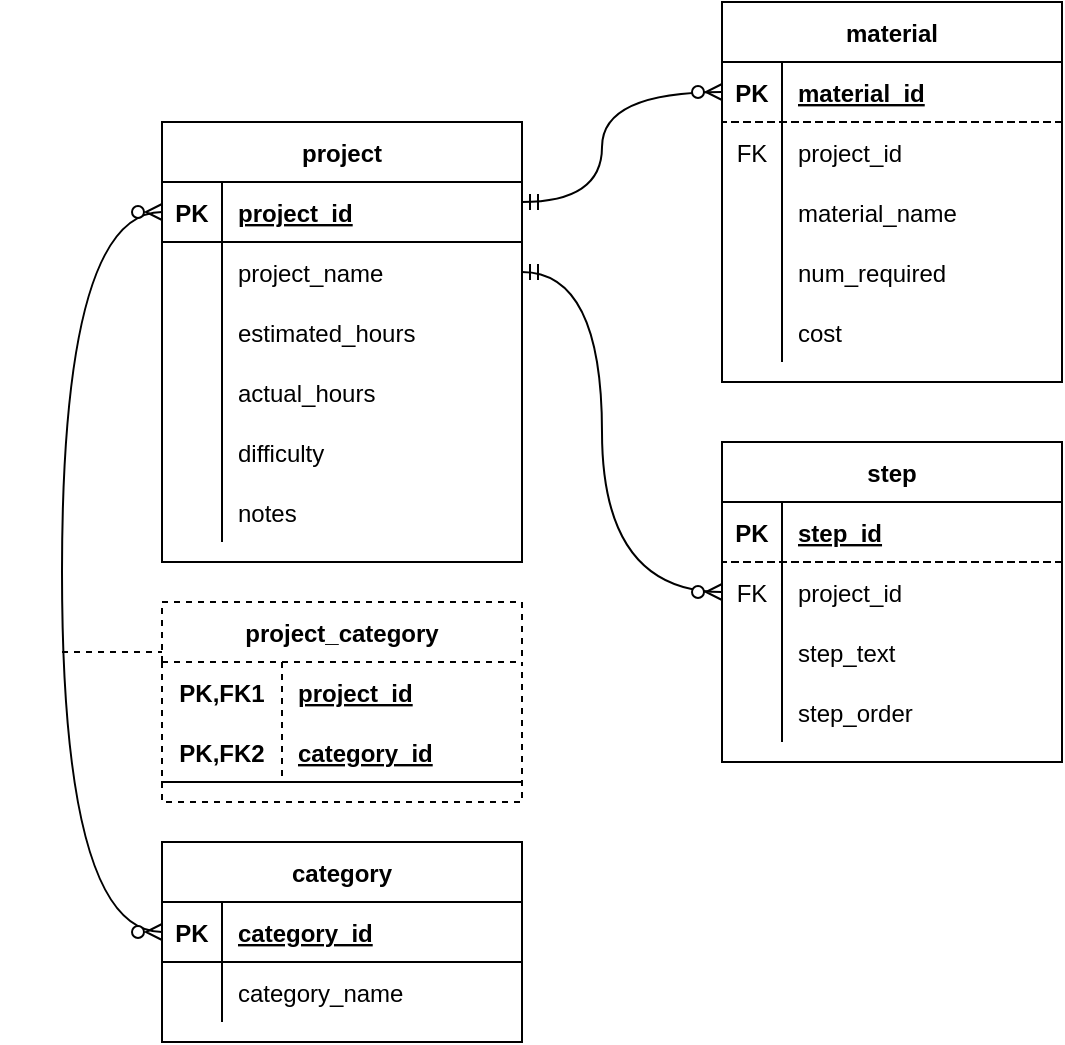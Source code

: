<mxfile version="20.5.1" type="device"><diagram id="GB78IKKqpG-4R9MmoFgV" name="Page-1"><mxGraphModel dx="1425" dy="794" grid="1" gridSize="10" guides="1" tooltips="1" connect="1" arrows="1" fold="1" page="1" pageScale="1" pageWidth="850" pageHeight="1100" math="0" shadow="0"><root><mxCell id="0"/><mxCell id="1" parent="0"/><mxCell id="sp6I8ehxMSealP0lS1Ak-16" value="" style="shape=partialRectangle;connectable=0;fillColor=none;top=0;left=0;bottom=0;right=0;editable=1;overflow=hidden;align=left;spacingLeft=6;" parent="1" vertex="1"><mxGeometry x="80" y="260" width="30" height="30" as="geometry"><mxRectangle width="30" height="30" as="alternateBounds"/></mxGeometry></mxCell><mxCell id="sp6I8ehxMSealP0lS1Ak-19" value="" style="shape=partialRectangle;connectable=0;fillColor=none;top=0;left=0;bottom=0;right=0;editable=1;overflow=hidden;" parent="1" vertex="1"><mxGeometry x="80" y="290" width="30" height="30" as="geometry"><mxRectangle width="30" height="30" as="alternateBounds"/></mxGeometry></mxCell><mxCell id="sp6I8ehxMSealP0lS1Ak-20" value="project" style="shape=table;startSize=30;container=1;collapsible=1;childLayout=tableLayout;fixedRows=1;rowLines=0;fontStyle=1;align=center;resizeLast=1;" parent="1" vertex="1"><mxGeometry x="160" y="120" width="180" height="220" as="geometry"/></mxCell><mxCell id="sp6I8ehxMSealP0lS1Ak-21" value="" style="shape=tableRow;horizontal=0;startSize=0;swimlaneHead=0;swimlaneBody=0;fillColor=none;collapsible=0;dropTarget=0;points=[[0,0.5],[1,0.5]];portConstraint=eastwest;top=0;left=0;right=0;bottom=1;" parent="sp6I8ehxMSealP0lS1Ak-20" vertex="1"><mxGeometry y="30" width="180" height="30" as="geometry"/></mxCell><mxCell id="sp6I8ehxMSealP0lS1Ak-22" value="PK" style="shape=partialRectangle;connectable=0;fillColor=none;top=0;left=0;bottom=0;right=0;fontStyle=1;overflow=hidden;" parent="sp6I8ehxMSealP0lS1Ak-21" vertex="1"><mxGeometry width="30" height="30" as="geometry"><mxRectangle width="30" height="30" as="alternateBounds"/></mxGeometry></mxCell><mxCell id="sp6I8ehxMSealP0lS1Ak-23" value="project_id" style="shape=partialRectangle;connectable=0;fillColor=none;top=0;left=0;bottom=0;right=0;align=left;spacingLeft=6;fontStyle=5;overflow=hidden;" parent="sp6I8ehxMSealP0lS1Ak-21" vertex="1"><mxGeometry x="30" width="150" height="30" as="geometry"><mxRectangle width="150" height="30" as="alternateBounds"/></mxGeometry></mxCell><mxCell id="sp6I8ehxMSealP0lS1Ak-24" value="" style="shape=tableRow;horizontal=0;startSize=0;swimlaneHead=0;swimlaneBody=0;fillColor=none;collapsible=0;dropTarget=0;points=[[0,0.5],[1,0.5]];portConstraint=eastwest;top=0;left=0;right=0;bottom=0;" parent="sp6I8ehxMSealP0lS1Ak-20" vertex="1"><mxGeometry y="60" width="180" height="30" as="geometry"/></mxCell><mxCell id="sp6I8ehxMSealP0lS1Ak-25" value="" style="shape=partialRectangle;connectable=0;fillColor=none;top=0;left=0;bottom=0;right=0;editable=1;overflow=hidden;" parent="sp6I8ehxMSealP0lS1Ak-24" vertex="1"><mxGeometry width="30" height="30" as="geometry"><mxRectangle width="30" height="30" as="alternateBounds"/></mxGeometry></mxCell><mxCell id="sp6I8ehxMSealP0lS1Ak-26" value="project_name" style="shape=partialRectangle;connectable=0;fillColor=none;top=0;left=0;bottom=0;right=0;align=left;spacingLeft=6;overflow=hidden;" parent="sp6I8ehxMSealP0lS1Ak-24" vertex="1"><mxGeometry x="30" width="150" height="30" as="geometry"><mxRectangle width="150" height="30" as="alternateBounds"/></mxGeometry></mxCell><mxCell id="sp6I8ehxMSealP0lS1Ak-27" value="" style="shape=tableRow;horizontal=0;startSize=0;swimlaneHead=0;swimlaneBody=0;fillColor=none;collapsible=0;dropTarget=0;points=[[0,0.5],[1,0.5]];portConstraint=eastwest;top=0;left=0;right=0;bottom=0;" parent="sp6I8ehxMSealP0lS1Ak-20" vertex="1"><mxGeometry y="90" width="180" height="30" as="geometry"/></mxCell><mxCell id="sp6I8ehxMSealP0lS1Ak-28" value="" style="shape=partialRectangle;connectable=0;fillColor=none;top=0;left=0;bottom=0;right=0;editable=1;overflow=hidden;" parent="sp6I8ehxMSealP0lS1Ak-27" vertex="1"><mxGeometry width="30" height="30" as="geometry"><mxRectangle width="30" height="30" as="alternateBounds"/></mxGeometry></mxCell><mxCell id="sp6I8ehxMSealP0lS1Ak-29" value="estimated_hours" style="shape=partialRectangle;connectable=0;fillColor=none;top=0;left=0;bottom=0;right=0;align=left;spacingLeft=6;overflow=hidden;" parent="sp6I8ehxMSealP0lS1Ak-27" vertex="1"><mxGeometry x="30" width="150" height="30" as="geometry"><mxRectangle width="150" height="30" as="alternateBounds"/></mxGeometry></mxCell><mxCell id="sp6I8ehxMSealP0lS1Ak-30" value="" style="shape=tableRow;horizontal=0;startSize=0;swimlaneHead=0;swimlaneBody=0;fillColor=none;collapsible=0;dropTarget=0;points=[[0,0.5],[1,0.5]];portConstraint=eastwest;top=0;left=0;right=0;bottom=0;" parent="sp6I8ehxMSealP0lS1Ak-20" vertex="1"><mxGeometry y="120" width="180" height="30" as="geometry"/></mxCell><mxCell id="sp6I8ehxMSealP0lS1Ak-31" value="" style="shape=partialRectangle;connectable=0;fillColor=none;top=0;left=0;bottom=0;right=0;editable=1;overflow=hidden;" parent="sp6I8ehxMSealP0lS1Ak-30" vertex="1"><mxGeometry width="30" height="30" as="geometry"><mxRectangle width="30" height="30" as="alternateBounds"/></mxGeometry></mxCell><mxCell id="sp6I8ehxMSealP0lS1Ak-32" value="actual_hours" style="shape=partialRectangle;connectable=0;fillColor=none;top=0;left=0;bottom=0;right=0;align=left;spacingLeft=6;overflow=hidden;" parent="sp6I8ehxMSealP0lS1Ak-30" vertex="1"><mxGeometry x="30" width="150" height="30" as="geometry"><mxRectangle width="150" height="30" as="alternateBounds"/></mxGeometry></mxCell><mxCell id="sp6I8ehxMSealP0lS1Ak-33" style="shape=tableRow;horizontal=0;startSize=0;swimlaneHead=0;swimlaneBody=0;fillColor=none;collapsible=0;dropTarget=0;points=[[0,0.5],[1,0.5]];portConstraint=eastwest;top=0;left=0;right=0;bottom=0;" parent="sp6I8ehxMSealP0lS1Ak-20" vertex="1"><mxGeometry y="150" width="180" height="30" as="geometry"/></mxCell><mxCell id="sp6I8ehxMSealP0lS1Ak-34" style="shape=partialRectangle;connectable=0;fillColor=none;top=0;left=0;bottom=0;right=0;editable=1;overflow=hidden;" parent="sp6I8ehxMSealP0lS1Ak-33" vertex="1"><mxGeometry width="30" height="30" as="geometry"><mxRectangle width="30" height="30" as="alternateBounds"/></mxGeometry></mxCell><mxCell id="sp6I8ehxMSealP0lS1Ak-35" value="difficulty" style="shape=partialRectangle;connectable=0;fillColor=none;top=0;left=0;bottom=0;right=0;align=left;spacingLeft=6;overflow=hidden;" parent="sp6I8ehxMSealP0lS1Ak-33" vertex="1"><mxGeometry x="30" width="150" height="30" as="geometry"><mxRectangle width="150" height="30" as="alternateBounds"/></mxGeometry></mxCell><mxCell id="sp6I8ehxMSealP0lS1Ak-36" style="shape=tableRow;horizontal=0;startSize=0;swimlaneHead=0;swimlaneBody=0;fillColor=none;collapsible=0;dropTarget=0;points=[[0,0.5],[1,0.5]];portConstraint=eastwest;top=0;left=0;right=0;bottom=0;" parent="sp6I8ehxMSealP0lS1Ak-20" vertex="1"><mxGeometry y="180" width="180" height="30" as="geometry"/></mxCell><mxCell id="sp6I8ehxMSealP0lS1Ak-37" style="shape=partialRectangle;connectable=0;fillColor=none;top=0;left=0;bottom=0;right=0;editable=1;overflow=hidden;" parent="sp6I8ehxMSealP0lS1Ak-36" vertex="1"><mxGeometry width="30" height="30" as="geometry"><mxRectangle width="30" height="30" as="alternateBounds"/></mxGeometry></mxCell><mxCell id="sp6I8ehxMSealP0lS1Ak-38" value="notes" style="shape=partialRectangle;connectable=0;fillColor=none;top=0;left=0;bottom=0;right=0;align=left;spacingLeft=6;overflow=hidden;" parent="sp6I8ehxMSealP0lS1Ak-36" vertex="1"><mxGeometry x="30" width="150" height="30" as="geometry"><mxRectangle width="150" height="30" as="alternateBounds"/></mxGeometry></mxCell><mxCell id="sp6I8ehxMSealP0lS1Ak-52" value="" style="edgeStyle=orthogonalEdgeStyle;fontSize=12;html=1;endArrow=ERzeroToMany;startArrow=ERmandOne;rounded=0;curved=1;entryX=0;entryY=0.5;entryDx=0;entryDy=0;" parent="1" edge="1" target="sp6I8ehxMSealP0lS1Ak-96"><mxGeometry width="100" height="100" relative="1" as="geometry"><mxPoint x="340" y="160" as="sourcePoint"/><mxPoint x="440" y="60" as="targetPoint"/><Array as="points"><mxPoint x="380" y="160"/><mxPoint x="380" y="105"/></Array></mxGeometry></mxCell><mxCell id="sp6I8ehxMSealP0lS1Ak-53" value="" style="edgeStyle=orthogonalEdgeStyle;fontSize=12;html=1;endArrow=ERzeroToMany;startArrow=ERmandOne;rounded=0;entryX=0;entryY=0.5;entryDx=0;entryDy=0;entryPerimeter=0;curved=1;exitX=1;exitY=0.5;exitDx=0;exitDy=0;" parent="1" target="sp6I8ehxMSealP0lS1Ak-115" edge="1" source="sp6I8ehxMSealP0lS1Ak-24"><mxGeometry width="100" height="100" relative="1" as="geometry"><mxPoint x="340" y="280" as="sourcePoint"/><mxPoint x="420" y="360" as="targetPoint"/><Array as="points"><mxPoint x="380" y="195"/><mxPoint x="380" y="355"/></Array></mxGeometry></mxCell><mxCell id="sp6I8ehxMSealP0lS1Ak-67" value="project_category" style="shape=table;startSize=30;container=1;collapsible=1;childLayout=tableLayout;fixedRows=1;rowLines=0;fontStyle=1;align=center;resizeLast=1;dashed=1;" parent="1" vertex="1"><mxGeometry x="160" y="360" width="180" height="100" as="geometry"/></mxCell><mxCell id="sp6I8ehxMSealP0lS1Ak-68" value="" style="shape=tableRow;horizontal=0;startSize=0;swimlaneHead=0;swimlaneBody=0;fillColor=none;collapsible=0;dropTarget=0;points=[[0,0.5],[1,0.5]];portConstraint=eastwest;top=0;left=0;right=0;bottom=0;" parent="sp6I8ehxMSealP0lS1Ak-67" vertex="1"><mxGeometry y="30" width="180" height="30" as="geometry"/></mxCell><mxCell id="sp6I8ehxMSealP0lS1Ak-69" value="PK,FK1" style="shape=partialRectangle;connectable=0;fillColor=none;top=0;left=0;bottom=0;right=0;fontStyle=1;overflow=hidden;" parent="sp6I8ehxMSealP0lS1Ak-68" vertex="1"><mxGeometry width="60" height="30" as="geometry"><mxRectangle width="60" height="30" as="alternateBounds"/></mxGeometry></mxCell><mxCell id="sp6I8ehxMSealP0lS1Ak-70" value="project_id" style="shape=partialRectangle;connectable=0;fillColor=none;top=0;left=0;bottom=0;right=0;align=left;spacingLeft=6;fontStyle=5;overflow=hidden;" parent="sp6I8ehxMSealP0lS1Ak-68" vertex="1"><mxGeometry x="60" width="120" height="30" as="geometry"><mxRectangle width="120" height="30" as="alternateBounds"/></mxGeometry></mxCell><mxCell id="sp6I8ehxMSealP0lS1Ak-71" value="" style="shape=tableRow;horizontal=0;startSize=0;swimlaneHead=0;swimlaneBody=0;fillColor=none;collapsible=0;dropTarget=0;points=[[0,0.5],[1,0.5]];portConstraint=eastwest;top=0;left=0;right=0;bottom=1;" parent="sp6I8ehxMSealP0lS1Ak-67" vertex="1"><mxGeometry y="60" width="180" height="30" as="geometry"/></mxCell><mxCell id="sp6I8ehxMSealP0lS1Ak-72" value="PK,FK2" style="shape=partialRectangle;connectable=0;fillColor=none;top=0;left=0;bottom=0;right=0;fontStyle=1;overflow=hidden;" parent="sp6I8ehxMSealP0lS1Ak-71" vertex="1"><mxGeometry width="60" height="30" as="geometry"><mxRectangle width="60" height="30" as="alternateBounds"/></mxGeometry></mxCell><mxCell id="sp6I8ehxMSealP0lS1Ak-73" value="category_id" style="shape=partialRectangle;connectable=0;fillColor=none;top=0;left=0;bottom=0;right=0;align=left;spacingLeft=6;fontStyle=5;overflow=hidden;" parent="sp6I8ehxMSealP0lS1Ak-71" vertex="1"><mxGeometry x="60" width="120" height="30" as="geometry"><mxRectangle width="120" height="30" as="alternateBounds"/></mxGeometry></mxCell><mxCell id="sp6I8ehxMSealP0lS1Ak-80" value="category" style="shape=table;startSize=30;container=1;collapsible=1;childLayout=tableLayout;fixedRows=1;rowLines=0;fontStyle=1;align=center;resizeLast=1;" parent="1" vertex="1"><mxGeometry x="160" y="480" width="180" height="100" as="geometry"/></mxCell><mxCell id="sp6I8ehxMSealP0lS1Ak-81" value="" style="shape=tableRow;horizontal=0;startSize=0;swimlaneHead=0;swimlaneBody=0;fillColor=none;collapsible=0;dropTarget=0;points=[[0,0.5],[1,0.5]];portConstraint=eastwest;top=0;left=0;right=0;bottom=1;" parent="sp6I8ehxMSealP0lS1Ak-80" vertex="1"><mxGeometry y="30" width="180" height="30" as="geometry"/></mxCell><mxCell id="sp6I8ehxMSealP0lS1Ak-82" value="PK" style="shape=partialRectangle;connectable=0;fillColor=none;top=0;left=0;bottom=0;right=0;fontStyle=1;overflow=hidden;" parent="sp6I8ehxMSealP0lS1Ak-81" vertex="1"><mxGeometry width="30" height="30" as="geometry"><mxRectangle width="30" height="30" as="alternateBounds"/></mxGeometry></mxCell><mxCell id="sp6I8ehxMSealP0lS1Ak-83" value="category_id" style="shape=partialRectangle;connectable=0;fillColor=none;top=0;left=0;bottom=0;right=0;align=left;spacingLeft=6;fontStyle=5;overflow=hidden;" parent="sp6I8ehxMSealP0lS1Ak-81" vertex="1"><mxGeometry x="30" width="150" height="30" as="geometry"><mxRectangle width="150" height="30" as="alternateBounds"/></mxGeometry></mxCell><mxCell id="sp6I8ehxMSealP0lS1Ak-84" value="" style="shape=tableRow;horizontal=0;startSize=0;swimlaneHead=0;swimlaneBody=0;fillColor=none;collapsible=0;dropTarget=0;points=[[0,0.5],[1,0.5]];portConstraint=eastwest;top=0;left=0;right=0;bottom=0;" parent="sp6I8ehxMSealP0lS1Ak-80" vertex="1"><mxGeometry y="60" width="180" height="30" as="geometry"/></mxCell><mxCell id="sp6I8ehxMSealP0lS1Ak-85" value="" style="shape=partialRectangle;connectable=0;fillColor=none;top=0;left=0;bottom=0;right=0;editable=1;overflow=hidden;" parent="sp6I8ehxMSealP0lS1Ak-84" vertex="1"><mxGeometry width="30" height="30" as="geometry"><mxRectangle width="30" height="30" as="alternateBounds"/></mxGeometry></mxCell><mxCell id="sp6I8ehxMSealP0lS1Ak-86" value="category_name" style="shape=partialRectangle;connectable=0;fillColor=none;top=0;left=0;bottom=0;right=0;align=left;spacingLeft=6;overflow=hidden;" parent="sp6I8ehxMSealP0lS1Ak-84" vertex="1"><mxGeometry x="30" width="150" height="30" as="geometry"><mxRectangle width="150" height="30" as="alternateBounds"/></mxGeometry></mxCell><mxCell id="sp6I8ehxMSealP0lS1Ak-95" value="material" style="shape=table;startSize=30;container=1;collapsible=1;childLayout=tableLayout;fixedRows=1;rowLines=0;fontStyle=1;align=center;resizeLast=1;" parent="1" vertex="1"><mxGeometry x="440" y="60" width="170" height="190" as="geometry"/></mxCell><mxCell id="sp6I8ehxMSealP0lS1Ak-96" value="" style="shape=tableRow;horizontal=0;startSize=0;swimlaneHead=0;swimlaneBody=0;fillColor=none;collapsible=0;dropTarget=0;points=[[0,0.5],[1,0.5]];portConstraint=eastwest;top=0;left=0;right=0;bottom=1;dashed=1;" parent="sp6I8ehxMSealP0lS1Ak-95" vertex="1"><mxGeometry y="30" width="170" height="30" as="geometry"/></mxCell><mxCell id="sp6I8ehxMSealP0lS1Ak-97" value="PK" style="shape=partialRectangle;connectable=0;fillColor=none;top=0;left=0;bottom=0;right=0;fontStyle=1;overflow=hidden;dashed=1;" parent="sp6I8ehxMSealP0lS1Ak-96" vertex="1"><mxGeometry width="30" height="30" as="geometry"><mxRectangle width="30" height="30" as="alternateBounds"/></mxGeometry></mxCell><mxCell id="sp6I8ehxMSealP0lS1Ak-98" value="material_id" style="shape=partialRectangle;connectable=0;fillColor=none;top=0;left=0;bottom=0;right=0;align=left;spacingLeft=6;fontStyle=5;overflow=hidden;dashed=1;" parent="sp6I8ehxMSealP0lS1Ak-96" vertex="1"><mxGeometry x="30" width="140" height="30" as="geometry"><mxRectangle width="140" height="30" as="alternateBounds"/></mxGeometry></mxCell><mxCell id="sp6I8ehxMSealP0lS1Ak-99" value="" style="shape=tableRow;horizontal=0;startSize=0;swimlaneHead=0;swimlaneBody=0;fillColor=none;collapsible=0;dropTarget=0;points=[[0,0.5],[1,0.5]];portConstraint=eastwest;top=0;left=0;right=0;bottom=0;dashed=1;" parent="sp6I8ehxMSealP0lS1Ak-95" vertex="1"><mxGeometry y="60" width="170" height="30" as="geometry"/></mxCell><mxCell id="sp6I8ehxMSealP0lS1Ak-100" value="FK" style="shape=partialRectangle;connectable=0;fillColor=none;top=0;left=0;bottom=0;right=0;editable=1;overflow=hidden;dashed=1;" parent="sp6I8ehxMSealP0lS1Ak-99" vertex="1"><mxGeometry width="30" height="30" as="geometry"><mxRectangle width="30" height="30" as="alternateBounds"/></mxGeometry></mxCell><mxCell id="sp6I8ehxMSealP0lS1Ak-101" value="project_id" style="shape=partialRectangle;connectable=0;fillColor=none;top=0;left=0;bottom=0;right=0;align=left;spacingLeft=6;overflow=hidden;dashed=1;" parent="sp6I8ehxMSealP0lS1Ak-99" vertex="1"><mxGeometry x="30" width="140" height="30" as="geometry"><mxRectangle width="140" height="30" as="alternateBounds"/></mxGeometry></mxCell><mxCell id="sp6I8ehxMSealP0lS1Ak-102" value="" style="shape=tableRow;horizontal=0;startSize=0;swimlaneHead=0;swimlaneBody=0;fillColor=none;collapsible=0;dropTarget=0;points=[[0,0.5],[1,0.5]];portConstraint=eastwest;top=0;left=0;right=0;bottom=0;dashed=1;" parent="sp6I8ehxMSealP0lS1Ak-95" vertex="1"><mxGeometry y="90" width="170" height="30" as="geometry"/></mxCell><mxCell id="sp6I8ehxMSealP0lS1Ak-103" value="" style="shape=partialRectangle;connectable=0;fillColor=none;top=0;left=0;bottom=0;right=0;editable=1;overflow=hidden;dashed=1;" parent="sp6I8ehxMSealP0lS1Ak-102" vertex="1"><mxGeometry width="30" height="30" as="geometry"><mxRectangle width="30" height="30" as="alternateBounds"/></mxGeometry></mxCell><mxCell id="sp6I8ehxMSealP0lS1Ak-104" value="material_name" style="shape=partialRectangle;connectable=0;fillColor=none;top=0;left=0;bottom=0;right=0;align=left;spacingLeft=6;overflow=hidden;dashed=1;" parent="sp6I8ehxMSealP0lS1Ak-102" vertex="1"><mxGeometry x="30" width="140" height="30" as="geometry"><mxRectangle width="140" height="30" as="alternateBounds"/></mxGeometry></mxCell><mxCell id="sp6I8ehxMSealP0lS1Ak-105" value="" style="shape=tableRow;horizontal=0;startSize=0;swimlaneHead=0;swimlaneBody=0;fillColor=none;collapsible=0;dropTarget=0;points=[[0,0.5],[1,0.5]];portConstraint=eastwest;top=0;left=0;right=0;bottom=0;dashed=1;" parent="sp6I8ehxMSealP0lS1Ak-95" vertex="1"><mxGeometry y="120" width="170" height="30" as="geometry"/></mxCell><mxCell id="sp6I8ehxMSealP0lS1Ak-106" value="" style="shape=partialRectangle;connectable=0;fillColor=none;top=0;left=0;bottom=0;right=0;editable=1;overflow=hidden;dashed=1;" parent="sp6I8ehxMSealP0lS1Ak-105" vertex="1"><mxGeometry width="30" height="30" as="geometry"><mxRectangle width="30" height="30" as="alternateBounds"/></mxGeometry></mxCell><mxCell id="sp6I8ehxMSealP0lS1Ak-107" value="num_required" style="shape=partialRectangle;connectable=0;fillColor=none;top=0;left=0;bottom=0;right=0;align=left;spacingLeft=6;overflow=hidden;dashed=1;" parent="sp6I8ehxMSealP0lS1Ak-105" vertex="1"><mxGeometry x="30" width="140" height="30" as="geometry"><mxRectangle width="140" height="30" as="alternateBounds"/></mxGeometry></mxCell><mxCell id="sp6I8ehxMSealP0lS1Ak-108" style="shape=tableRow;horizontal=0;startSize=0;swimlaneHead=0;swimlaneBody=0;fillColor=none;collapsible=0;dropTarget=0;points=[[0,0.5],[1,0.5]];portConstraint=eastwest;top=0;left=0;right=0;bottom=0;dashed=1;" parent="sp6I8ehxMSealP0lS1Ak-95" vertex="1"><mxGeometry y="150" width="170" height="30" as="geometry"/></mxCell><mxCell id="sp6I8ehxMSealP0lS1Ak-109" style="shape=partialRectangle;connectable=0;fillColor=none;top=0;left=0;bottom=0;right=0;editable=1;overflow=hidden;dashed=1;" parent="sp6I8ehxMSealP0lS1Ak-108" vertex="1"><mxGeometry width="30" height="30" as="geometry"><mxRectangle width="30" height="30" as="alternateBounds"/></mxGeometry></mxCell><mxCell id="sp6I8ehxMSealP0lS1Ak-110" value="cost" style="shape=partialRectangle;connectable=0;fillColor=none;top=0;left=0;bottom=0;right=0;align=left;spacingLeft=6;overflow=hidden;dashed=1;" parent="sp6I8ehxMSealP0lS1Ak-108" vertex="1"><mxGeometry x="30" width="140" height="30" as="geometry"><mxRectangle width="140" height="30" as="alternateBounds"/></mxGeometry></mxCell><mxCell id="sp6I8ehxMSealP0lS1Ak-111" value="step" style="shape=table;startSize=30;container=1;collapsible=1;childLayout=tableLayout;fixedRows=1;rowLines=0;fontStyle=1;align=center;resizeLast=1;" parent="1" vertex="1"><mxGeometry x="440" y="280" width="170" height="160" as="geometry"/></mxCell><mxCell id="sp6I8ehxMSealP0lS1Ak-112" value="" style="shape=tableRow;horizontal=0;startSize=0;swimlaneHead=0;swimlaneBody=0;fillColor=none;collapsible=0;dropTarget=0;points=[[0,0.5],[1,0.5]];portConstraint=eastwest;top=0;left=0;right=0;bottom=1;dashed=1;" parent="sp6I8ehxMSealP0lS1Ak-111" vertex="1"><mxGeometry y="30" width="170" height="30" as="geometry"/></mxCell><mxCell id="sp6I8ehxMSealP0lS1Ak-113" value="PK" style="shape=partialRectangle;connectable=0;fillColor=none;top=0;left=0;bottom=0;right=0;fontStyle=1;overflow=hidden;dashed=1;" parent="sp6I8ehxMSealP0lS1Ak-112" vertex="1"><mxGeometry width="30" height="30" as="geometry"><mxRectangle width="30" height="30" as="alternateBounds"/></mxGeometry></mxCell><mxCell id="sp6I8ehxMSealP0lS1Ak-114" value="step_id" style="shape=partialRectangle;connectable=0;fillColor=none;top=0;left=0;bottom=0;right=0;align=left;spacingLeft=6;fontStyle=5;overflow=hidden;dashed=1;" parent="sp6I8ehxMSealP0lS1Ak-112" vertex="1"><mxGeometry x="30" width="140" height="30" as="geometry"><mxRectangle width="140" height="30" as="alternateBounds"/></mxGeometry></mxCell><mxCell id="sp6I8ehxMSealP0lS1Ak-115" value="" style="shape=tableRow;horizontal=0;startSize=0;swimlaneHead=0;swimlaneBody=0;fillColor=none;collapsible=0;dropTarget=0;points=[[0,0.5],[1,0.5]];portConstraint=eastwest;top=0;left=0;right=0;bottom=0;dashed=1;" parent="sp6I8ehxMSealP0lS1Ak-111" vertex="1"><mxGeometry y="60" width="170" height="30" as="geometry"/></mxCell><mxCell id="sp6I8ehxMSealP0lS1Ak-116" value="FK" style="shape=partialRectangle;connectable=0;fillColor=none;top=0;left=0;bottom=0;right=0;editable=1;overflow=hidden;dashed=1;" parent="sp6I8ehxMSealP0lS1Ak-115" vertex="1"><mxGeometry width="30" height="30" as="geometry"><mxRectangle width="30" height="30" as="alternateBounds"/></mxGeometry></mxCell><mxCell id="sp6I8ehxMSealP0lS1Ak-117" value="project_id" style="shape=partialRectangle;connectable=0;fillColor=none;top=0;left=0;bottom=0;right=0;align=left;spacingLeft=6;overflow=hidden;dashed=1;" parent="sp6I8ehxMSealP0lS1Ak-115" vertex="1"><mxGeometry x="30" width="140" height="30" as="geometry"><mxRectangle width="140" height="30" as="alternateBounds"/></mxGeometry></mxCell><mxCell id="sp6I8ehxMSealP0lS1Ak-118" value="" style="shape=tableRow;horizontal=0;startSize=0;swimlaneHead=0;swimlaneBody=0;fillColor=none;collapsible=0;dropTarget=0;points=[[0,0.5],[1,0.5]];portConstraint=eastwest;top=0;left=0;right=0;bottom=0;dashed=1;" parent="sp6I8ehxMSealP0lS1Ak-111" vertex="1"><mxGeometry y="90" width="170" height="30" as="geometry"/></mxCell><mxCell id="sp6I8ehxMSealP0lS1Ak-119" value="" style="shape=partialRectangle;connectable=0;fillColor=none;top=0;left=0;bottom=0;right=0;editable=1;overflow=hidden;dashed=1;" parent="sp6I8ehxMSealP0lS1Ak-118" vertex="1"><mxGeometry width="30" height="30" as="geometry"><mxRectangle width="30" height="30" as="alternateBounds"/></mxGeometry></mxCell><mxCell id="sp6I8ehxMSealP0lS1Ak-120" value="step_text" style="shape=partialRectangle;connectable=0;fillColor=none;top=0;left=0;bottom=0;right=0;align=left;spacingLeft=6;overflow=hidden;dashed=1;" parent="sp6I8ehxMSealP0lS1Ak-118" vertex="1"><mxGeometry x="30" width="140" height="30" as="geometry"><mxRectangle width="140" height="30" as="alternateBounds"/></mxGeometry></mxCell><mxCell id="sp6I8ehxMSealP0lS1Ak-121" value="" style="shape=tableRow;horizontal=0;startSize=0;swimlaneHead=0;swimlaneBody=0;fillColor=none;collapsible=0;dropTarget=0;points=[[0,0.5],[1,0.5]];portConstraint=eastwest;top=0;left=0;right=0;bottom=0;dashed=1;" parent="sp6I8ehxMSealP0lS1Ak-111" vertex="1"><mxGeometry y="120" width="170" height="30" as="geometry"/></mxCell><mxCell id="sp6I8ehxMSealP0lS1Ak-122" value="" style="shape=partialRectangle;connectable=0;fillColor=none;top=0;left=0;bottom=0;right=0;editable=1;overflow=hidden;dashed=1;" parent="sp6I8ehxMSealP0lS1Ak-121" vertex="1"><mxGeometry width="30" height="30" as="geometry"><mxRectangle width="30" height="30" as="alternateBounds"/></mxGeometry></mxCell><mxCell id="sp6I8ehxMSealP0lS1Ak-123" value="step_order" style="shape=partialRectangle;connectable=0;fillColor=none;top=0;left=0;bottom=0;right=0;align=left;spacingLeft=6;overflow=hidden;dashed=1;" parent="sp6I8ehxMSealP0lS1Ak-121" vertex="1"><mxGeometry x="30" width="140" height="30" as="geometry"><mxRectangle width="140" height="30" as="alternateBounds"/></mxGeometry></mxCell><mxCell id="sp6I8ehxMSealP0lS1Ak-124" value="" style="fontSize=12;html=1;endArrow=ERzeroToMany;endFill=1;startArrow=ERzeroToMany;rounded=0;entryX=0;entryY=0.5;entryDx=0;entryDy=0;exitX=0;exitY=0.5;exitDx=0;exitDy=0;edgeStyle=orthogonalEdgeStyle;curved=1;" parent="1" source="sp6I8ehxMSealP0lS1Ak-81" target="sp6I8ehxMSealP0lS1Ak-21" edge="1"><mxGeometry width="100" height="100" relative="1" as="geometry"><mxPoint x="80" y="410" as="sourcePoint"/><mxPoint x="160" y="480" as="targetPoint"/><Array as="points"><mxPoint x="110" y="525"/><mxPoint x="110" y="165"/></Array></mxGeometry></mxCell><mxCell id="5ezZlEIcvF81u5FzGOEM-1" value="" style="endArrow=none;dashed=1;html=1;rounded=0;entryX=0;entryY=0.25;entryDx=0;entryDy=0;" edge="1" parent="1" target="sp6I8ehxMSealP0lS1Ak-67"><mxGeometry width="50" height="50" relative="1" as="geometry"><mxPoint x="110" y="385" as="sourcePoint"/><mxPoint x="160" y="360" as="targetPoint"/></mxGeometry></mxCell></root></mxGraphModel></diagram></mxfile>